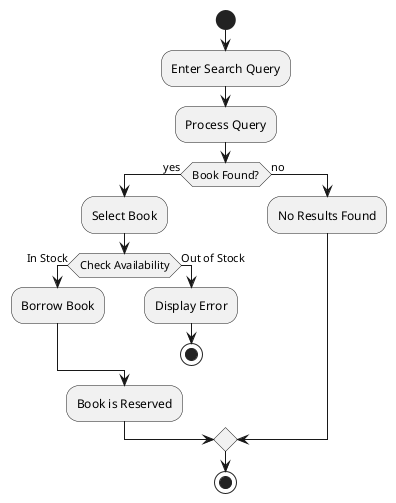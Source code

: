 @startuml
start
:Enter Search Query;
:Process Query;
if (Book Found?) then (yes)
  :Select Book;
  if (Check Availability) then (In Stock)
    :Borrow Book;
  else (Out of Stock)
    :Display Error;
    stop
  endif
  :Book is Reserved;
else (no)
  :No Results Found;
endif
stop
@enduml
